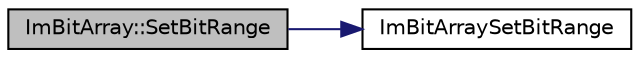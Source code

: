 digraph "ImBitArray::SetBitRange"
{
 // LATEX_PDF_SIZE
  edge [fontname="Helvetica",fontsize="10",labelfontname="Helvetica",labelfontsize="10"];
  node [fontname="Helvetica",fontsize="10",shape=record];
  rankdir="LR";
  Node1 [label="ImBitArray::SetBitRange",height=0.2,width=0.4,color="black", fillcolor="grey75", style="filled", fontcolor="black",tooltip=" "];
  Node1 -> Node2 [color="midnightblue",fontsize="10",style="solid"];
  Node2 [label="ImBitArraySetBitRange",height=0.2,width=0.4,color="black", fillcolor="white", style="filled",URL="$imgui__internal_8h.html#a3c0dd97e39757c4e7eab1a9034033267",tooltip=" "];
}
